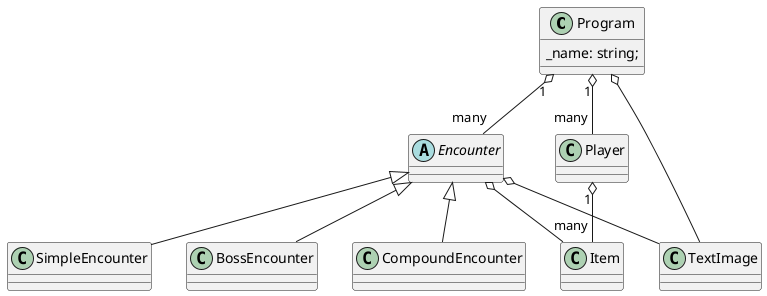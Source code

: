 @startuml Dungeon
static class Program {
    _name: string;
}
abstract class Encounter {

}
class SimpleEncounter {

}
class BossEncounter {

}
class CompoundEncounter {

}
class Player {

}
class Item {

}
class TextImage {

}

Encounter <|-- SimpleEncounter
Encounter <|-- BossEncounter
Encounter <|-- CompoundEncounter
Program "1" o-- "many" Encounter
Program "1" o-- "many" Player
Player "1" o-- "many" Item
Encounter o-- TextImage
Program o-- TextImage
Encounter o-- Item



